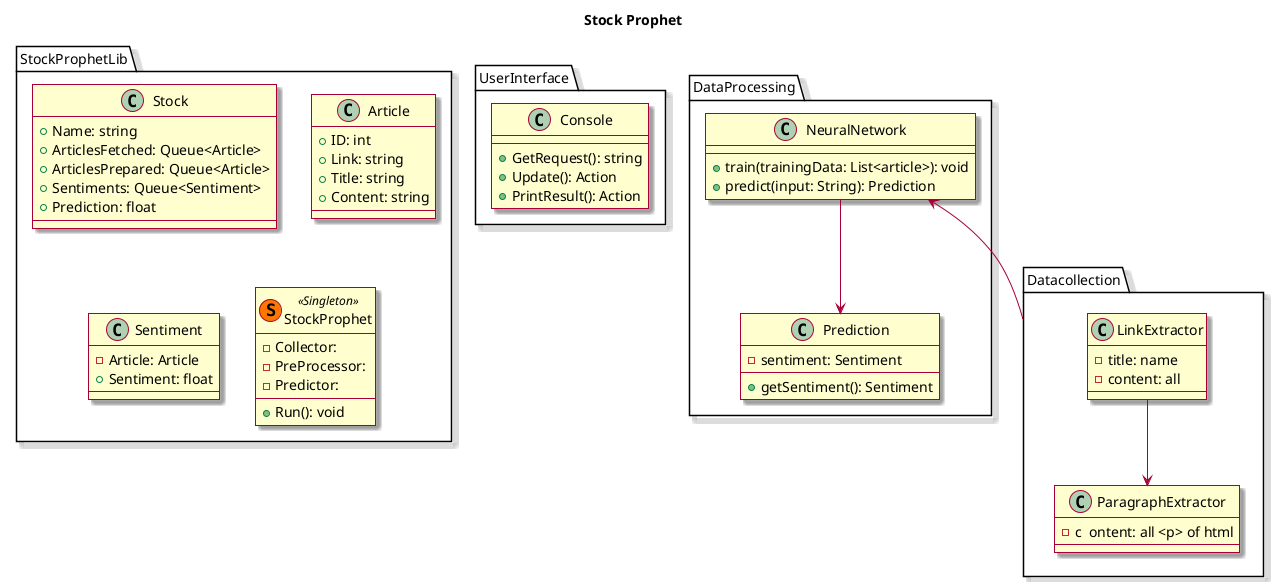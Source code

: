 @startuml Project Model Class Diagram

skin rose

title Stock Prophet


package StockProphetLib {
    class Stock {
        +Name: string
        +ArticlesFetched: Queue<Article>
        +ArticlesPrepared: Queue<Article>
        +Sentiments: Queue<Sentiment>
        +Prediction: float
    }

    class Article {
        +ID: int
        +Link: string
        +Title: string
        +Content: string
    }

    class Sentiment {
        -Article: Article
        +Sentiment: float
    }

    class StockProphet << (S,#FF7700) Singleton >> {
        -Collector: 
        -PreProcessor:
        -Predictor:
        +Run(): void
    }
}


package UserInterface{
    /'
    class Input{
        +getUserInput(): string
        +displayPrediction(predict: Prediction):void
    }
    class User{
        +searchArtricles(keyword: string): void
        +analyseSntiment(articles: article)
        +predictStockprice(company: string)
        +feedDataToAI(data:any)...    
    }
    Input --> User
    User --> Input
    '/
    
    class Console {
        +GetRequest(): string
        +Update(): Action
        +PrintResult(): Action
    }
}


package DataProcessing{
    class NeuralNetwork{
        +train(trainingData: List<article>): void
        +predict(input: String): Prediction
    }

    class Prediction{
        -sentiment: Sentiment
        +getSentiment(): Sentiment
    }

    NeuralNetwork --> Prediction
}

package Datacollection{
    class LinkExtractor{
        -title: name
        -content: all 
    }

    class ParagraphExtractor{
        -c  ontent: all <p> of html
    }

    LinkExtractor --> ParagraphExtractor
}

/'
Main --> Userinterface
Main --> NeuralNetwork
Main --> Datacollection
'/
NeuralNetwork <-- Datacollection

@enduml
